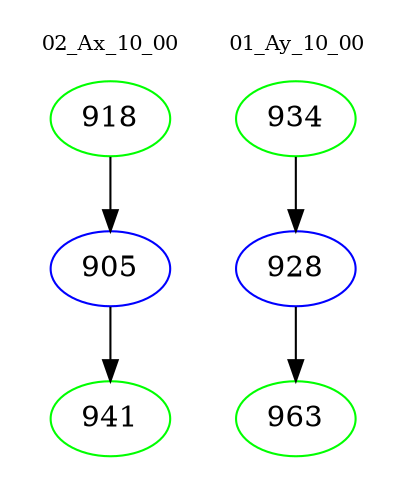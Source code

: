 digraph{
subgraph cluster_0 {
color = white
label = "02_Ax_10_00";
fontsize=10;
T0_918 [label="918", color="green"]
T0_918 -> T0_905 [color="black"]
T0_905 [label="905", color="blue"]
T0_905 -> T0_941 [color="black"]
T0_941 [label="941", color="green"]
}
subgraph cluster_1 {
color = white
label = "01_Ay_10_00";
fontsize=10;
T1_934 [label="934", color="green"]
T1_934 -> T1_928 [color="black"]
T1_928 [label="928", color="blue"]
T1_928 -> T1_963 [color="black"]
T1_963 [label="963", color="green"]
}
}
